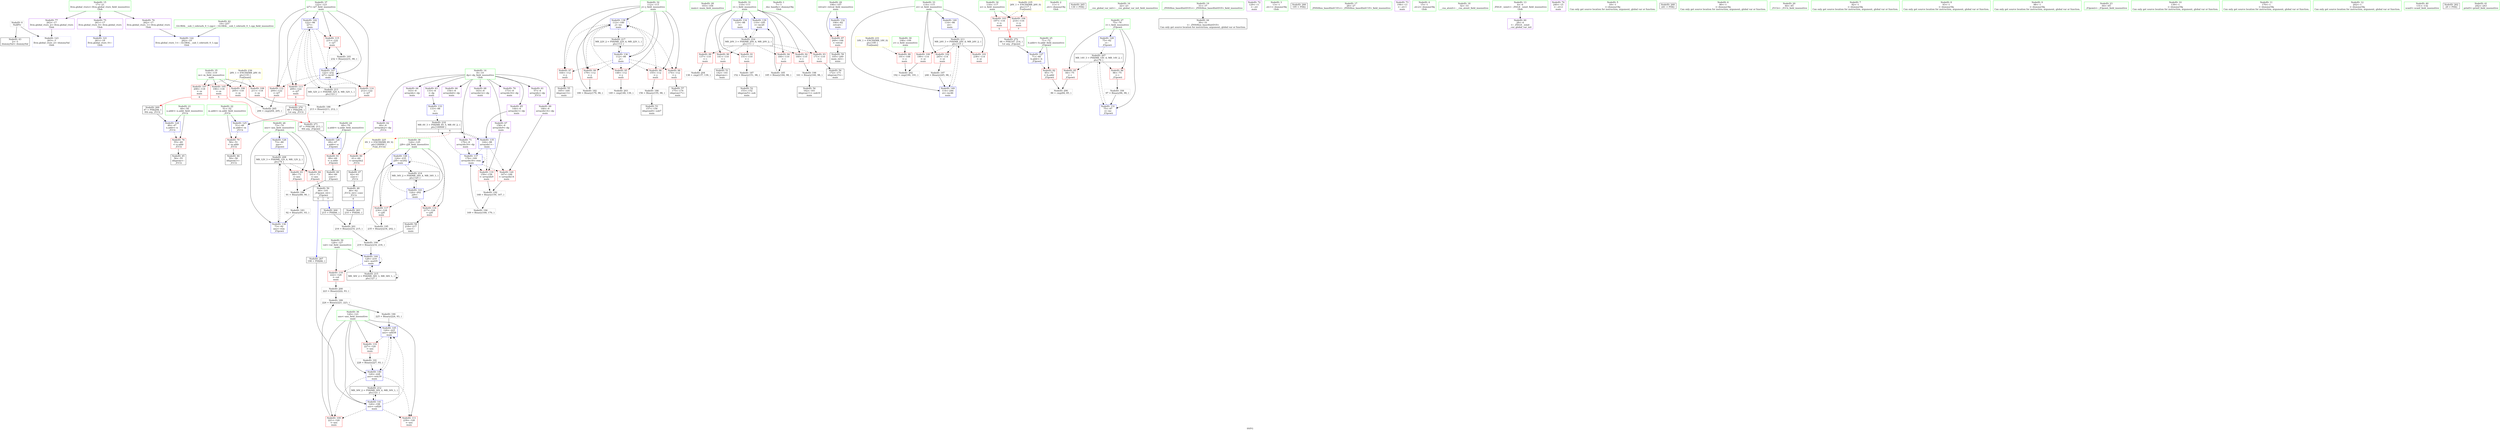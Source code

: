 digraph "SVFG" {
	label="SVFG";

	Node0x561e943f6e40 [shape=record,color=grey,label="{NodeID: 0\nNullPtr}"];
	Node0x561e943f6e40 -> Node0x561e94403200[style=solid];
	Node0x561e943f6e40 -> Node0x561e94409490[style=solid];
	Node0x561e94429570 [shape=record,color=black,label="{NodeID: 263\n210 = PHI(46, )\n}"];
	Node0x561e94429570 -> Node0x561e94407c60[style=solid];
	Node0x561e94403740 [shape=record,color=red,label="{NodeID: 97\n164\<--112\n\<--j\nmain\n}"];
	Node0x561e94403740 -> Node0x561e94404c40[style=solid];
	Node0x561e943fa110 [shape=record,color=green,label="{NodeID: 14\n8\<--10\ndp\<--dp_field_insensitive\nGlob }"];
	Node0x561e943fa110 -> Node0x561e94405120[style=solid];
	Node0x561e943fa110 -> Node0x561e944051f0[style=solid];
	Node0x561e943fa110 -> Node0x561e944052c0[style=solid];
	Node0x561e943fa110 -> Node0x561e94405390[style=solid];
	Node0x561e943fa110 -> Node0x561e94405460[style=solid];
	Node0x561e943fa110 -> Node0x561e94405530[style=solid];
	Node0x561e943fa110 -> Node0x561e94405600[style=solid];
	Node0x561e943fa110 -> Node0x561e944056d0[style=solid];
	Node0x561e943fa110 -> Node0x561e944057a0[style=solid];
	Node0x561e943fa110 -> Node0x561e94405870[style=solid];
	Node0x561e943fa110 -> Node0x561e94405940[style=solid];
	Node0x561e944071e0 [shape=record,color=grey,label="{NodeID: 194\n169 = Binary(168, 170, )\n}"];
	Node0x561e944071e0 -> Node0x561e9440a020[style=solid];
	Node0x561e944042a0 [shape=record,color=red,label="{NodeID: 111\n239\<--120\n\<--ans\nmain\n}"];
	Node0x561e944025d0 [shape=record,color=green,label="{NodeID: 28\n103\<--104\nmain\<--main_field_insensitive\n}"];
	Node0x561e94417190 [shape=record,color=black,label="{NodeID: 208\nMR_12V_3 = PHI(MR_12V_4, MR_12V_2, )\npts\{74 \}\n}"];
	Node0x561e94417190 -> Node0x561e94406390[style=dashed];
	Node0x561e94417190 -> Node0x561e94406460[style=dashed];
	Node0x561e94417190 -> Node0x561e94409a70[style=dashed];
	Node0x561e94409660 [shape=record,color=blue,label="{NodeID: 125\n51\<--48\nm.addr\<--m\n_Z1Cii\n}"];
	Node0x561e94409660 -> Node0x561e94406050[style=dashed];
	Node0x561e94403130 [shape=record,color=green,label="{NodeID: 42\n19\<--257\n_GLOBAL__sub_I_cebrusfs_0_1.cpp\<--_GLOBAL__sub_I_cebrusfs_0_1.cpp_field_insensitive\n}"];
	Node0x561e94403130 -> Node0x561e94409390[style=solid];
	Node0x561e9440a1c0 [shape=record,color=blue,label="{NodeID: 139\n110\<--185\ni\<--inc20\nmain\n}"];
	Node0x561e9440a1c0 -> Node0x561e94419990[style=dashed];
	Node0x561e94404d10 [shape=record,color=black,label="{NodeID: 56\n172\<--171\nidxprom15\<--\nmain\n}"];
	Node0x561e9441daa0 [shape=record,color=yellow,style=double,label="{NodeID: 236\n28V_1 = ENCHI(MR_28V_0)\npts\{119 \}\nFun[main]}"];
	Node0x561e9441daa0 -> Node0x561e94403dc0[style=dashed];
	Node0x561e9441daa0 -> Node0x561e94403e90[style=dashed];
	Node0x561e9441daa0 -> Node0x561e94403f60[style=dashed];
	Node0x561e9441daa0 -> Node0x561e94404030[style=dashed];
	Node0x561e94405870 [shape=record,color=purple,label="{NodeID: 70\n173\<--8\narrayidx16\<--dp\nmain\n}"];
	Node0x561e94406460 [shape=record,color=red,label="{NodeID: 84\n101\<--73\n\<--ans\n_Z3powii\n}"];
	Node0x561e94406460 -> Node0x561e94404830[style=solid];
	Node0x561e943f7c60 [shape=record,color=green,label="{NodeID: 1\n7\<--1\n__dso_handle\<--dummyObj\nGlob }"];
	Node0x561e94429760 [shape=record,color=black,label="{NodeID: 264\n215 = PHI(66, )\n}"];
	Node0x561e94429760 -> Node0x561e94407c60[style=solid];
	Node0x561e94403810 [shape=record,color=red,label="{NodeID: 98\n174\<--112\n\<--j\nmain\n}"];
	Node0x561e94403810 -> Node0x561e94404de0[style=solid];
	Node0x561e94401c40 [shape=record,color=green,label="{NodeID: 15\n17\<--21\nllvm.global_ctors\<--llvm.global_ctors_field_insensitive\nGlob }"];
	Node0x561e94401c40 -> Node0x561e94405c80[style=solid];
	Node0x561e94401c40 -> Node0x561e94405d80[style=solid];
	Node0x561e94401c40 -> Node0x561e94405e80[style=solid];
	Node0x561e94407360 [shape=record,color=grey,label="{NodeID: 195\n235 = Binary(234, 202, )\n}"];
	Node0x561e94407360 -> Node0x561e9440a910[style=solid];
	Node0x561e94404370 [shape=record,color=red,label="{NodeID: 112\n204\<--122\n\<--i27\nmain\n}"];
	Node0x561e94404370 -> Node0x561e9440fb30[style=solid];
	Node0x561e944026a0 [shape=record,color=green,label="{NodeID: 29\n106\<--107\nretval\<--retval_field_insensitive\nmain\n}"];
	Node0x561e944026a0 -> Node0x561e944066d0[style=solid];
	Node0x561e944026a0 -> Node0x561e94409c10[style=solid];
	Node0x561e94409730 [shape=record,color=blue,label="{NodeID: 126\n69\<--67\na.addr\<--a\n_Z3powii\n}"];
	Node0x561e94409730 -> Node0x561e944061f0[style=dashed];
	Node0x561e94403200 [shape=record,color=black,label="{NodeID: 43\n2\<--3\ndummyVal\<--dummyVal\n}"];
	Node0x561e9440a290 [shape=record,color=blue,label="{NodeID: 140\n114\<--98\nzi\<--\nmain\n}"];
	Node0x561e9440a290 -> Node0x561e94418090[style=dashed];
	Node0x561e94404de0 [shape=record,color=black,label="{NodeID: 57\n175\<--174\nidxprom17\<--\nmain\n}"];
	Node0x561e94405940 [shape=record,color=purple,label="{NodeID: 71\n176\<--8\narrayidx18\<--dp\nmain\n}"];
	Node0x561e94405940 -> Node0x561e9440a020[style=solid];
	Node0x561e94406530 [shape=record,color=red,label="{NodeID: 85\n84\<--75\n\<--i\n_Z3powii\n}"];
	Node0x561e94406530 -> Node0x561e9440fcb0[style=solid];
	Node0x561e943f7f90 [shape=record,color=green,label="{NodeID: 2\n11\<--1\n.str\<--dummyObj\nGlob }"];
	Node0x561e94429860 [shape=record,color=black,label="{NodeID: 265\n130 = PHI()\n}"];
	Node0x561e9440c8a0 [shape=record,color=grey,label="{NodeID: 182\n180 = Binary(179, 98, )\n}"];
	Node0x561e9440c8a0 -> Node0x561e9440a0f0[style=solid];
	Node0x561e944038e0 [shape=record,color=red,label="{NodeID: 99\n179\<--112\n\<--j\nmain\n}"];
	Node0x561e944038e0 -> Node0x561e9440c8a0[style=solid];
	Node0x561e94401cd0 [shape=record,color=green,label="{NodeID: 16\n22\<--23\n__cxx_global_var_init\<--__cxx_global_var_init_field_insensitive\n}"];
	Node0x561e944074e0 [shape=record,color=grey,label="{NodeID: 196\n91 = Binary(88, 90, )\n}"];
	Node0x561e944074e0 -> Node0x561e9440ca20[style=solid];
	Node0x561e94404440 [shape=record,color=red,label="{NodeID: 113\n209\<--122\n\<--i27\nmain\n|{<s0>6}}"];
	Node0x561e94404440:s0 -> Node0x561e94429de0[style=solid,color=red];
	Node0x561e94402770 [shape=record,color=green,label="{NodeID: 30\n108\<--109\nz\<--z_field_insensitive\nmain\n}"];
	Node0x561e94402770 -> Node0x561e944067a0[style=solid];
	Node0x561e94409800 [shape=record,color=blue,label="{NodeID: 127\n71\<--68\nb.addr\<--b\n_Z3powii\n}"];
	Node0x561e94409800 -> Node0x561e944062c0[style=dashed];
	Node0x561e94403300 [shape=record,color=black,label="{NodeID: 44\n30\<--31\n\<--_ZNSt8ios_base4InitD1Ev\nCan only get source location for instruction, argument, global var or function.}"];
	Node0x561e9440a360 [shape=record,color=blue,label="{NodeID: 141\n120\<--198\nans\<--call26\nmain\n}"];
	Node0x561e9440a360 -> Node0x561e94404100[style=dashed];
	Node0x561e9440a360 -> Node0x561e944042a0[style=dashed];
	Node0x561e9440a360 -> Node0x561e9440a6a0[style=dashed];
	Node0x561e9440a360 -> Node0x561e94418590[style=dashed];
	Node0x561e94404eb0 [shape=record,color=black,label="{NodeID: 58\n218\<--217\nconv\<--\nmain\n}"];
	Node0x561e94404eb0 -> Node0x561e94407960[style=solid];
	Node0x561e94405a10 [shape=record,color=purple,label="{NodeID: 72\n129\<--11\n\<--.str\nmain\n}"];
	Node0x561e94406600 [shape=record,color=red,label="{NodeID: 86\n96\<--75\n\<--i\n_Z3powii\n}"];
	Node0x561e94406600 -> Node0x561e9440cba0[style=solid];
	Node0x561e943f8a50 [shape=record,color=green,label="{NodeID: 3\n13\<--1\n.str.1\<--dummyObj\nGlob }"];
	Node0x561e94429930 [shape=record,color=black,label="{NodeID: 266\n195 = PHI()\n}"];
	Node0x561e9440ca20 [shape=record,color=grey,label="{NodeID: 183\n92 = Binary(91, 93, )\n}"];
	Node0x561e9440ca20 -> Node0x561e94409a70[style=solid];
	Node0x561e944039b0 [shape=record,color=red,label="{NodeID: 100\n190\<--114\n\<--zi\nmain\n}"];
	Node0x561e944039b0 -> Node0x561e9440f6f0[style=solid];
	Node0x561e94401d60 [shape=record,color=green,label="{NodeID: 17\n26\<--27\n_ZNSt8ios_base4InitC1Ev\<--_ZNSt8ios_base4InitC1Ev_field_insensitive\n}"];
	Node0x561e94407660 [shape=record,color=grey,label="{NodeID: 197\n246 = Binary(245, 98, )\n}"];
	Node0x561e94407660 -> Node0x561e9440a9e0[style=solid];
	Node0x561e94404510 [shape=record,color=red,label="{NodeID: 114\n212\<--122\n\<--i27\nmain\n}"];
	Node0x561e94404510 -> Node0x561e9440d1a0[style=solid];
	Node0x561e94402840 [shape=record,color=green,label="{NodeID: 31\n110\<--111\ni\<--i_field_insensitive\nmain\n}"];
	Node0x561e94402840 -> Node0x561e94406870[style=solid];
	Node0x561e94402840 -> Node0x561e94406940[style=solid];
	Node0x561e94402840 -> Node0x561e94406a10[style=solid];
	Node0x561e94402840 -> Node0x561e94406ae0[style=solid];
	Node0x561e94402840 -> Node0x561e94406bb0[style=solid];
	Node0x561e94402840 -> Node0x561e94406c80[style=solid];
	Node0x561e94402840 -> Node0x561e94409db0[style=solid];
	Node0x561e94402840 -> Node0x561e9440a1c0[style=solid];
	Node0x561e94418090 [shape=record,color=black,label="{NodeID: 211\nMR_24V_3 = PHI(MR_24V_4, MR_24V_2, )\npts\{115 \}\n}"];
	Node0x561e94418090 -> Node0x561e944039b0[style=dashed];
	Node0x561e94418090 -> Node0x561e94403a80[style=dashed];
	Node0x561e94418090 -> Node0x561e94403b50[style=dashed];
	Node0x561e94418090 -> Node0x561e9440a9e0[style=dashed];
	Node0x561e944098d0 [shape=record,color=blue,label="{NodeID: 128\n73\<--80\nans\<--\n_Z3powii\n}"];
	Node0x561e944098d0 -> Node0x561e94417190[style=dashed];
	Node0x561e94403400 [shape=record,color=black,label="{NodeID: 45\n56\<--55\nidxprom\<--\n_Z1Cii\n}"];
	Node0x561e9441c890 [shape=record,color=yellow,style=double,label="{NodeID: 225\n6V_1 = ENCHI(MR_6V_0)\npts\{100000 \}\nFun[_Z1Cii]}"];
	Node0x561e9441c890 -> Node0x561e94406120[style=dashed];
	Node0x561e9440a430 [shape=record,color=blue,label="{NodeID: 142\n122\<--98\ni27\<--\nmain\n}"];
	Node0x561e9440a430 -> Node0x561e94404370[style=dashed];
	Node0x561e9440a430 -> Node0x561e94404440[style=dashed];
	Node0x561e9440a430 -> Node0x561e94404510[style=dashed];
	Node0x561e9440a430 -> Node0x561e944045e0[style=dashed];
	Node0x561e9440a430 -> Node0x561e9440a840[style=dashed];
	Node0x561e9440a430 -> Node0x561e94418a90[style=dashed];
	Node0x561e94404f80 [shape=record,color=black,label="{NodeID: 59\n105\<--249\nmain_ret\<--\nmain\n}"];
	Node0x561e94405ae0 [shape=record,color=purple,label="{NodeID: 73\n194\<--13\n\<--.str.1\nmain\n}"];
	Node0x561e944066d0 [shape=record,color=red,label="{NodeID: 87\n249\<--106\n\<--retval\nmain\n}"];
	Node0x561e944066d0 -> Node0x561e94404f80[style=solid];
	Node0x561e943f6f30 [shape=record,color=green,label="{NodeID: 4\n15\<--1\n.str.2\<--dummyObj\nGlob }"];
	Node0x561e94429a00 [shape=record,color=black,label="{NodeID: 267\n198 = PHI(66, )\n}"];
	Node0x561e94429a00 -> Node0x561e9440a360[style=solid];
	Node0x561e9440cba0 [shape=record,color=grey,label="{NodeID: 184\n97 = Binary(96, 98, )\n}"];
	Node0x561e9440cba0 -> Node0x561e94409b40[style=solid];
	Node0x561e94403a80 [shape=record,color=red,label="{NodeID: 101\n238\<--114\n\<--zi\nmain\n}"];
	Node0x561e94401df0 [shape=record,color=green,label="{NodeID: 18\n32\<--33\n__cxa_atexit\<--__cxa_atexit_field_insensitive\n}"];
	Node0x561e944077e0 [shape=record,color=grey,label="{NodeID: 198\n161 = Binary(160, 98, )\n}"];
	Node0x561e944077e0 -> Node0x561e94404b70[style=solid];
	Node0x561e944045e0 [shape=record,color=red,label="{NodeID: 115\n231\<--122\n\<--i27\nmain\n}"];
	Node0x561e944045e0 -> Node0x561e94407060[style=solid];
	Node0x561e94402910 [shape=record,color=green,label="{NodeID: 32\n112\<--113\nj\<--j_field_insensitive\nmain\n}"];
	Node0x561e94402910 -> Node0x561e94406d50[style=solid];
	Node0x561e94402910 -> Node0x561e94403670[style=solid];
	Node0x561e94402910 -> Node0x561e94403740[style=solid];
	Node0x561e94402910 -> Node0x561e94403810[style=solid];
	Node0x561e94402910 -> Node0x561e944038e0[style=solid];
	Node0x561e94402910 -> Node0x561e94409f50[style=solid];
	Node0x561e94402910 -> Node0x561e9440a0f0[style=solid];
	Node0x561e94418590 [shape=record,color=black,label="{NodeID: 212\nMR_30V_2 = PHI(MR_30V_4, MR_30V_1, )\npts\{121 \}\n}"];
	Node0x561e94418590 -> Node0x561e9440a360[style=dashed];
	Node0x561e944099a0 [shape=record,color=blue,label="{NodeID: 129\n75\<--82\ni\<--\n_Z3powii\n}"];
	Node0x561e944099a0 -> Node0x561e94416c90[style=dashed];
	Node0x561e944034d0 [shape=record,color=black,label="{NodeID: 46\n59\<--58\nidxprom1\<--\n_Z1Cii\n}"];
	Node0x561e9440a500 [shape=record,color=blue,label="{NodeID: 143\n124\<--202\nj28\<--\nmain\n}"];
	Node0x561e9440a500 -> Node0x561e94408e80[style=dashed];
	Node0x561e9440a500 -> Node0x561e94408f50[style=dashed];
	Node0x561e9440a500 -> Node0x561e9440a910[style=dashed];
	Node0x561e9440a500 -> Node0x561e94418f90[style=dashed];
	Node0x561e94405050 [shape=record,color=purple,label="{NodeID: 60\n28\<--4\n\<--_ZStL8__ioinit\n__cxx_global_var_init\n}"];
	Node0x561e94405bb0 [shape=record,color=purple,label="{NodeID: 74\n240\<--15\n\<--.str.2\nmain\n}"];
	Node0x561e944067a0 [shape=record,color=red,label="{NodeID: 88\n191\<--108\n\<--z\nmain\n}"];
	Node0x561e944067a0 -> Node0x561e9440f6f0[style=solid];
	Node0x561e943f6fc0 [shape=record,color=green,label="{NodeID: 5\n18\<--1\n\<--dummyObj\nCan only get source location for instruction, argument, global var or function.}"];
	Node0x561e94429ba0 [shape=record,color=black,label="{NodeID: 268\n241 = PHI()\n}"];
	Node0x561e9440cd20 [shape=record,color=grey,label="{NodeID: 185\n185 = Binary(184, 98, )\n}"];
	Node0x561e9440cd20 -> Node0x561e9440a1c0[style=solid];
	Node0x561e94403b50 [shape=record,color=red,label="{NodeID: 102\n245\<--114\n\<--zi\nmain\n}"];
	Node0x561e94403b50 -> Node0x561e94407660[style=solid];
	Node0x561e94401e80 [shape=record,color=green,label="{NodeID: 19\n31\<--37\n_ZNSt8ios_base4InitD1Ev\<--_ZNSt8ios_base4InitD1Ev_field_insensitive\n}"];
	Node0x561e94401e80 -> Node0x561e94403300[style=solid];
	Node0x561e94407960 [shape=record,color=grey,label="{NodeID: 199\n219 = Binary(216, 218, )\n}"];
	Node0x561e94407960 -> Node0x561e9440a5d0[style=solid];
	Node0x561e94408e80 [shape=record,color=red,label="{NodeID: 116\n217\<--124\n\<--j28\nmain\n}"];
	Node0x561e94408e80 -> Node0x561e94404eb0[style=solid];
	Node0x561e944029e0 [shape=record,color=green,label="{NodeID: 33\n114\<--115\nzi\<--zi_field_insensitive\nmain\n}"];
	Node0x561e944029e0 -> Node0x561e944039b0[style=solid];
	Node0x561e944029e0 -> Node0x561e94403a80[style=solid];
	Node0x561e944029e0 -> Node0x561e94403b50[style=solid];
	Node0x561e944029e0 -> Node0x561e9440a290[style=solid];
	Node0x561e944029e0 -> Node0x561e9440a9e0[style=solid];
	Node0x561e94418a90 [shape=record,color=black,label="{NodeID: 213\nMR_32V_2 = PHI(MR_32V_4, MR_32V_1, )\npts\{123 \}\n}"];
	Node0x561e94418a90 -> Node0x561e9440a430[style=dashed];
	Node0x561e94409a70 [shape=record,color=blue,label="{NodeID: 130\n73\<--92\nans\<--rem\n_Z3powii\n}"];
	Node0x561e94409a70 -> Node0x561e94417190[style=dashed];
	Node0x561e944035a0 [shape=record,color=black,label="{NodeID: 47\n62\<--61\nconv\<--\n_Z1Cii\n}"];
	Node0x561e944035a0 -> Node0x561e94404690[style=solid];
	Node0x561e9440a5d0 [shape=record,color=blue,label="{NodeID: 144\n126\<--219\nval\<--mul35\nmain\n}"];
	Node0x561e9440a5d0 -> Node0x561e94409020[style=dashed];
	Node0x561e9440a5d0 -> Node0x561e9440a5d0[style=dashed];
	Node0x561e9440a5d0 -> Node0x561e94419490[style=dashed];
	Node0x561e94405120 [shape=record,color=purple,label="{NodeID: 61\n57\<--8\narrayidx\<--dp\n_Z1Cii\n}"];
	Node0x561e94405c80 [shape=record,color=purple,label="{NodeID: 75\n261\<--17\nllvm.global_ctors_0\<--llvm.global_ctors\nGlob }"];
	Node0x561e94405c80 -> Node0x561e94409290[style=solid];
	Node0x561e94406870 [shape=record,color=red,label="{NodeID: 89\n137\<--110\n\<--i\nmain\n}"];
	Node0x561e94406870 -> Node0x561e9440f9b0[style=solid];
	Node0x561e943f8bf0 [shape=record,color=green,label="{NodeID: 6\n80\<--1\n\<--dummyObj\nCan only get source location for instruction, argument, global var or function.}"];
	Node0x561e94429c70 [shape=record,color=black,label="{NodeID: 269\n47 = PHI(208, )\n0th arg _Z1Cii }"];
	Node0x561e94429c70 -> Node0x561e94409590[style=solid];
	Node0x561e9440cea0 [shape=record,color=grey,label="{NodeID: 186\n156 = Binary(155, 98, )\n}"];
	Node0x561e9440cea0 -> Node0x561e94404aa0[style=solid];
	Node0x561e94403c20 [shape=record,color=red,label="{NodeID: 103\n197\<--116\n\<--n\nmain\n|{<s0>5}}"];
	Node0x561e94403c20:s0 -> Node0x561e9442a130[style=solid,color=red];
	Node0x561e94401f50 [shape=record,color=green,label="{NodeID: 20\n44\<--45\n_Z1Cii\<--_Z1Cii_field_insensitive\n}"];
	Node0x561e94407ae0 [shape=record,color=grey,label="{NodeID: 200\n223 = Binary(222, 93, )\n}"];
	Node0x561e94407ae0 -> Node0x561e9440d320[style=solid];
	Node0x561e94408f50 [shape=record,color=red,label="{NodeID: 117\n234\<--124\n\<--j28\nmain\n}"];
	Node0x561e94408f50 -> Node0x561e94407360[style=solid];
	Node0x561e94402ab0 [shape=record,color=green,label="{NodeID: 34\n116\<--117\nn\<--n_field_insensitive\nmain\n}"];
	Node0x561e94402ab0 -> Node0x561e94403c20[style=solid];
	Node0x561e94402ab0 -> Node0x561e94403cf0[style=solid];
	Node0x561e94418f90 [shape=record,color=black,label="{NodeID: 214\nMR_34V_2 = PHI(MR_34V_4, MR_34V_1, )\npts\{125 \}\n}"];
	Node0x561e94418f90 -> Node0x561e9440a500[style=dashed];
	Node0x561e94409b40 [shape=record,color=blue,label="{NodeID: 131\n75\<--97\ni\<--inc\n_Z3powii\n}"];
	Node0x561e94409b40 -> Node0x561e94416c90[style=dashed];
	Node0x561e94404690 [shape=record,color=black,label="{NodeID: 48\n46\<--62\n_Z1Cii_ret\<--conv\n_Z1Cii\n|{<s0>6}}"];
	Node0x561e94404690:s0 -> Node0x561e94429570[style=solid,color=blue];
	Node0x561e9440a6a0 [shape=record,color=blue,label="{NodeID: 145\n120\<--225\nans\<--add38\nmain\n}"];
	Node0x561e9440a6a0 -> Node0x561e944041d0[style=dashed];
	Node0x561e9440a6a0 -> Node0x561e9440a770[style=dashed];
	Node0x561e944051f0 [shape=record,color=purple,label="{NodeID: 62\n60\<--8\narrayidx2\<--dp\n_Z1Cii\n}"];
	Node0x561e944051f0 -> Node0x561e94406120[style=solid];
	Node0x561e94405d80 [shape=record,color=purple,label="{NodeID: 76\n262\<--17\nllvm.global_ctors_1\<--llvm.global_ctors\nGlob }"];
	Node0x561e94405d80 -> Node0x561e94409390[style=solid];
	Node0x561e94406940 [shape=record,color=red,label="{NodeID: 90\n141\<--110\n\<--i\nmain\n}"];
	Node0x561e94406940 -> Node0x561e94404900[style=solid];
	Node0x561e943f8c80 [shape=record,color=green,label="{NodeID: 7\n82\<--1\n\<--dummyObj\nCan only get source location for instruction, argument, global var or function.}"];
	Node0x561e94429de0 [shape=record,color=black,label="{NodeID: 270\n48 = PHI(209, )\n1st arg _Z1Cii }"];
	Node0x561e94429de0 -> Node0x561e94409660[style=solid];
	Node0x561e9440d020 [shape=record,color=grey,label="{NodeID: 187\n152 = Binary(151, 98, )\n}"];
	Node0x561e9440d020 -> Node0x561e944049d0[style=solid];
	Node0x561e94403cf0 [shape=record,color=red,label="{NodeID: 104\n214\<--116\n\<--n\nmain\n|{<s0>7}}"];
	Node0x561e94403cf0:s0 -> Node0x561e9442a130[style=solid,color=red];
	Node0x561e94402020 [shape=record,color=green,label="{NodeID: 21\n49\<--50\nn.addr\<--n.addr_field_insensitive\n_Z1Cii\n}"];
	Node0x561e94402020 -> Node0x561e94405f80[style=solid];
	Node0x561e94402020 -> Node0x561e94409590[style=solid];
	Node0x561e94407c60 [shape=record,color=grey,label="{NodeID: 201\n216 = Binary(210, 215, )\n}"];
	Node0x561e94407c60 -> Node0x561e94407960[style=solid];
	Node0x561e94409020 [shape=record,color=red,label="{NodeID: 118\n222\<--126\n\<--val\nmain\n}"];
	Node0x561e94409020 -> Node0x561e94407ae0[style=solid];
	Node0x561e94402b80 [shape=record,color=green,label="{NodeID: 35\n118\<--119\nm\<--m_field_insensitive\nmain\n}"];
	Node0x561e94402b80 -> Node0x561e94403dc0[style=solid];
	Node0x561e94402b80 -> Node0x561e94403e90[style=solid];
	Node0x561e94402b80 -> Node0x561e94403f60[style=solid];
	Node0x561e94402b80 -> Node0x561e94404030[style=solid];
	Node0x561e94419490 [shape=record,color=black,label="{NodeID: 215\nMR_36V_2 = PHI(MR_36V_3, MR_36V_1, )\npts\{127 \}\n}"];
	Node0x561e94419490 -> Node0x561e9440a5d0[style=dashed];
	Node0x561e94419490 -> Node0x561e94419490[style=dashed];
	Node0x561e94409c10 [shape=record,color=blue,label="{NodeID: 132\n106\<--82\nretval\<--\nmain\n}"];
	Node0x561e94409c10 -> Node0x561e944066d0[style=dashed];
	Node0x561e94404760 [shape=record,color=black,label="{NodeID: 49\n90\<--89\nconv\<--\n_Z3powii\n}"];
	Node0x561e94404760 -> Node0x561e944074e0[style=solid];
	Node0x561e9440a770 [shape=record,color=blue,label="{NodeID: 146\n120\<--228\nans\<--rem39\nmain\n}"];
	Node0x561e9440a770 -> Node0x561e94404100[style=dashed];
	Node0x561e9440a770 -> Node0x561e944042a0[style=dashed];
	Node0x561e9440a770 -> Node0x561e9440a6a0[style=dashed];
	Node0x561e9440a770 -> Node0x561e94418590[style=dashed];
	Node0x561e944052c0 [shape=record,color=purple,label="{NodeID: 63\n133\<--8\n\<--dp\nmain\n}"];
	Node0x561e944052c0 -> Node0x561e94409ce0[style=solid];
	Node0x561e94405e80 [shape=record,color=purple,label="{NodeID: 77\n263\<--17\nllvm.global_ctors_2\<--llvm.global_ctors\nGlob }"];
	Node0x561e94405e80 -> Node0x561e94409490[style=solid];
	Node0x561e94406a10 [shape=record,color=red,label="{NodeID: 91\n151\<--110\n\<--i\nmain\n}"];
	Node0x561e94406a10 -> Node0x561e9440d020[style=solid];
	Node0x561e94401310 [shape=record,color=green,label="{NodeID: 8\n93\<--1\n\<--dummyObj\nCan only get source location for instruction, argument, global var or function.}"];
	Node0x561e94429f20 [shape=record,color=black,label="{NodeID: 271\n67 = PHI(196, 213, )\n0th arg _Z3powii }"];
	Node0x561e94429f20 -> Node0x561e94409730[style=solid];
	Node0x561e9440d1a0 [shape=record,color=grey,label="{NodeID: 188\n213 = Binary(211, 212, )\n|{<s0>7}}"];
	Node0x561e9440d1a0:s0 -> Node0x561e94429f20[style=solid,color=red];
	Node0x561e94403dc0 [shape=record,color=red,label="{NodeID: 105\n196\<--118\n\<--m\nmain\n|{<s0>5}}"];
	Node0x561e94403dc0:s0 -> Node0x561e94429f20[style=solid,color=red];
	Node0x561e944020f0 [shape=record,color=green,label="{NodeID: 22\n51\<--52\nm.addr\<--m.addr_field_insensitive\n_Z1Cii\n}"];
	Node0x561e944020f0 -> Node0x561e94406050[style=solid];
	Node0x561e944020f0 -> Node0x561e94409660[style=solid];
	Node0x561e9440f6f0 [shape=record,color=grey,label="{NodeID: 202\n192 = cmp(190, 191, )\n}"];
	Node0x561e944090f0 [shape=record,color=red,label="{NodeID: 119\n159\<--158\n\<--arrayidx9\nmain\n}"];
	Node0x561e944090f0 -> Node0x561e94406ee0[style=solid];
	Node0x561e94402c50 [shape=record,color=green,label="{NodeID: 36\n120\<--121\nans\<--ans_field_insensitive\nmain\n}"];
	Node0x561e94402c50 -> Node0x561e94404100[style=solid];
	Node0x561e94402c50 -> Node0x561e944041d0[style=solid];
	Node0x561e94402c50 -> Node0x561e944042a0[style=solid];
	Node0x561e94402c50 -> Node0x561e9440a360[style=solid];
	Node0x561e94402c50 -> Node0x561e9440a6a0[style=solid];
	Node0x561e94402c50 -> Node0x561e9440a770[style=solid];
	Node0x561e94419990 [shape=record,color=black,label="{NodeID: 216\nMR_20V_3 = PHI(MR_20V_4, MR_20V_2, )\npts\{111 \}\n}"];
	Node0x561e94419990 -> Node0x561e94406870[style=dashed];
	Node0x561e94419990 -> Node0x561e94406940[style=dashed];
	Node0x561e94419990 -> Node0x561e94406a10[style=dashed];
	Node0x561e94419990 -> Node0x561e94406ae0[style=dashed];
	Node0x561e94419990 -> Node0x561e94406bb0[style=dashed];
	Node0x561e94419990 -> Node0x561e94406c80[style=dashed];
	Node0x561e94419990 -> Node0x561e9440a1c0[style=dashed];
	Node0x561e94409ce0 [shape=record,color=blue,label="{NodeID: 133\n133\<--98\n\<--\nmain\n}"];
	Node0x561e94409ce0 -> Node0x561e9441a390[style=dashed];
	Node0x561e94404830 [shape=record,color=black,label="{NodeID: 50\n66\<--101\n_Z3powii_ret\<--\n_Z3powii\n|{<s0>5|<s1>7}}"];
	Node0x561e94404830:s0 -> Node0x561e94429a00[style=solid,color=blue];
	Node0x561e94404830:s1 -> Node0x561e94429760[style=solid,color=blue];
	Node0x561e9440a840 [shape=record,color=blue,label="{NodeID: 147\n122\<--232\ni27\<--inc41\nmain\n}"];
	Node0x561e9440a840 -> Node0x561e94404370[style=dashed];
	Node0x561e9440a840 -> Node0x561e94404440[style=dashed];
	Node0x561e9440a840 -> Node0x561e94404510[style=dashed];
	Node0x561e9440a840 -> Node0x561e944045e0[style=dashed];
	Node0x561e9440a840 -> Node0x561e9440a840[style=dashed];
	Node0x561e9440a840 -> Node0x561e94418a90[style=dashed];
	Node0x561e94405390 [shape=record,color=purple,label="{NodeID: 64\n143\<--8\narrayidx\<--dp\nmain\n}"];
	Node0x561e94405f80 [shape=record,color=red,label="{NodeID: 78\n55\<--49\n\<--n.addr\n_Z1Cii\n}"];
	Node0x561e94405f80 -> Node0x561e94403400[style=solid];
	Node0x561e94406ae0 [shape=record,color=red,label="{NodeID: 92\n160\<--110\n\<--i\nmain\n}"];
	Node0x561e94406ae0 -> Node0x561e944077e0[style=solid];
	Node0x561e944013a0 [shape=record,color=green,label="{NodeID: 9\n98\<--1\n\<--dummyObj\nCan only get source location for instruction, argument, global var or function.}"];
	Node0x561e9442a130 [shape=record,color=black,label="{NodeID: 272\n68 = PHI(197, 214, )\n1st arg _Z3powii }"];
	Node0x561e9442a130 -> Node0x561e94409800[style=solid];
	Node0x561e9440d320 [shape=record,color=grey,label="{NodeID: 189\n224 = Binary(221, 223, )\n}"];
	Node0x561e9440d320 -> Node0x561e9440d4a0[style=solid];
	Node0x561e94403e90 [shape=record,color=red,label="{NodeID: 106\n205\<--118\n\<--m\nmain\n}"];
	Node0x561e94403e90 -> Node0x561e9440fb30[style=solid];
	Node0x561e944021c0 [shape=record,color=green,label="{NodeID: 23\n64\<--65\n_Z3powii\<--_Z3powii_field_insensitive\n}"];
	Node0x561e9440f830 [shape=record,color=grey,label="{NodeID: 203\n149 = cmp(148, 139, )\n}"];
	Node0x561e944091c0 [shape=record,color=red,label="{NodeID: 120\n167\<--166\n\<--arrayidx14\nmain\n}"];
	Node0x561e944091c0 -> Node0x561e94406ee0[style=solid];
	Node0x561e94402d20 [shape=record,color=green,label="{NodeID: 37\n122\<--123\ni27\<--i27_field_insensitive\nmain\n}"];
	Node0x561e94402d20 -> Node0x561e94404370[style=solid];
	Node0x561e94402d20 -> Node0x561e94404440[style=solid];
	Node0x561e94402d20 -> Node0x561e94404510[style=solid];
	Node0x561e94402d20 -> Node0x561e944045e0[style=solid];
	Node0x561e94402d20 -> Node0x561e9440a430[style=solid];
	Node0x561e94402d20 -> Node0x561e9440a840[style=solid];
	Node0x561e94419e90 [shape=record,color=black,label="{NodeID: 217\nMR_22V_2 = PHI(MR_22V_4, MR_22V_1, )\npts\{113 \}\n}"];
	Node0x561e94419e90 -> Node0x561e94409f50[style=dashed];
	Node0x561e94409db0 [shape=record,color=blue,label="{NodeID: 134\n110\<--98\ni\<--\nmain\n}"];
	Node0x561e94409db0 -> Node0x561e94419990[style=dashed];
	Node0x561e94404900 [shape=record,color=black,label="{NodeID: 51\n142\<--141\nidxprom\<--\nmain\n}"];
	Node0x561e9441d640 [shape=record,color=yellow,style=double,label="{NodeID: 231\n18V_1 = ENCHI(MR_18V_0)\npts\{109 \}\nFun[main]}"];
	Node0x561e9441d640 -> Node0x561e944067a0[style=dashed];
	Node0x561e9440a910 [shape=record,color=blue,label="{NodeID: 148\n124\<--235\nj28\<--mul42\nmain\n}"];
	Node0x561e9440a910 -> Node0x561e94408e80[style=dashed];
	Node0x561e9440a910 -> Node0x561e94408f50[style=dashed];
	Node0x561e9440a910 -> Node0x561e9440a910[style=dashed];
	Node0x561e9440a910 -> Node0x561e94418f90[style=dashed];
	Node0x561e94405460 [shape=record,color=purple,label="{NodeID: 65\n144\<--8\narrayidx1\<--dp\nmain\n}"];
	Node0x561e94405460 -> Node0x561e94409e80[style=solid];
	Node0x561e94406050 [shape=record,color=red,label="{NodeID: 79\n58\<--51\n\<--m.addr\n_Z1Cii\n}"];
	Node0x561e94406050 -> Node0x561e944034d0[style=solid];
	Node0x561e94406bb0 [shape=record,color=red,label="{NodeID: 93\n171\<--110\n\<--i\nmain\n}"];
	Node0x561e94406bb0 -> Node0x561e94404d10[style=solid];
	Node0x561e943f9dd0 [shape=record,color=green,label="{NodeID: 10\n139\<--1\n\<--dummyObj\nCan only get source location for instruction, argument, global var or function.}"];
	Node0x561e9440d4a0 [shape=record,color=grey,label="{NodeID: 190\n225 = Binary(224, 93, )\n}"];
	Node0x561e9440d4a0 -> Node0x561e9440a6a0[style=solid];
	Node0x561e94403f60 [shape=record,color=red,label="{NodeID: 107\n208\<--118\n\<--m\nmain\n|{<s0>6}}"];
	Node0x561e94403f60:s0 -> Node0x561e94429c70[style=solid,color=red];
	Node0x561e94402290 [shape=record,color=green,label="{NodeID: 24\n69\<--70\na.addr\<--a.addr_field_insensitive\n_Z3powii\n}"];
	Node0x561e94402290 -> Node0x561e944061f0[style=solid];
	Node0x561e94402290 -> Node0x561e94409730[style=solid];
	Node0x561e9440f9b0 [shape=record,color=grey,label="{NodeID: 204\n138 = cmp(137, 139, )\n}"];
	Node0x561e94409290 [shape=record,color=blue,label="{NodeID: 121\n261\<--18\nllvm.global_ctors_0\<--\nGlob }"];
	Node0x561e94402df0 [shape=record,color=green,label="{NodeID: 38\n124\<--125\nj28\<--j28_field_insensitive\nmain\n}"];
	Node0x561e94402df0 -> Node0x561e94408e80[style=solid];
	Node0x561e94402df0 -> Node0x561e94408f50[style=solid];
	Node0x561e94402df0 -> Node0x561e9440a500[style=solid];
	Node0x561e94402df0 -> Node0x561e9440a910[style=solid];
	Node0x561e9441a390 [shape=record,color=black,label="{NodeID: 218\nMR_6V_3 = PHI(MR_6V_5, MR_6V_2, )\npts\{100000 \}\n|{|<s1>6}}"];
	Node0x561e9441a390 -> Node0x561e94409e80[style=dashed];
	Node0x561e9441a390:s1 -> Node0x561e9441c890[style=dashed,color=red];
	Node0x561e94409e80 [shape=record,color=blue,label="{NodeID: 135\n144\<--98\narrayidx1\<--\nmain\n}"];
	Node0x561e94409e80 -> Node0x561e944090f0[style=dashed];
	Node0x561e94409e80 -> Node0x561e944091c0[style=dashed];
	Node0x561e94409e80 -> Node0x561e9440a020[style=dashed];
	Node0x561e94409e80 -> Node0x561e9441a390[style=dashed];
	Node0x561e944049d0 [shape=record,color=black,label="{NodeID: 52\n153\<--152\nidxprom5\<--sub\nmain\n}"];
	Node0x561e9440a9e0 [shape=record,color=blue,label="{NodeID: 149\n114\<--246\nzi\<--inc46\nmain\n}"];
	Node0x561e9440a9e0 -> Node0x561e94418090[style=dashed];
	Node0x561e94405530 [shape=record,color=purple,label="{NodeID: 66\n154\<--8\narrayidx6\<--dp\nmain\n}"];
	Node0x561e94406120 [shape=record,color=red,label="{NodeID: 80\n61\<--60\n\<--arrayidx2\n_Z1Cii\n}"];
	Node0x561e94406120 -> Node0x561e944035a0[style=solid];
	Node0x561e94406c80 [shape=record,color=red,label="{NodeID: 94\n184\<--110\n\<--i\nmain\n}"];
	Node0x561e94406c80 -> Node0x561e9440cd20[style=solid];
	Node0x561e943f9ea0 [shape=record,color=green,label="{NodeID: 11\n170\<--1\n\<--dummyObj\nCan only get source location for instruction, argument, global var or function.}"];
	Node0x561e9440d620 [shape=record,color=grey,label="{NodeID: 191\n228 = Binary(227, 93, )\n}"];
	Node0x561e9440d620 -> Node0x561e9440a770[style=solid];
	Node0x561e94404030 [shape=record,color=red,label="{NodeID: 108\n211\<--118\n\<--m\nmain\n}"];
	Node0x561e94404030 -> Node0x561e9440d1a0[style=solid];
	Node0x561e94402360 [shape=record,color=green,label="{NodeID: 25\n71\<--72\nb.addr\<--b.addr_field_insensitive\n_Z3powii\n}"];
	Node0x561e94402360 -> Node0x561e944062c0[style=solid];
	Node0x561e94402360 -> Node0x561e94409800[style=solid];
	Node0x561e9440fb30 [shape=record,color=grey,label="{NodeID: 205\n206 = cmp(204, 205, )\n}"];
	Node0x561e94409390 [shape=record,color=blue,label="{NodeID: 122\n262\<--19\nllvm.global_ctors_1\<--_GLOBAL__sub_I_cebrusfs_0_1.cpp\nGlob }"];
	Node0x561e94402ec0 [shape=record,color=green,label="{NodeID: 39\n126\<--127\nval\<--val_field_insensitive\nmain\n}"];
	Node0x561e94402ec0 -> Node0x561e94409020[style=solid];
	Node0x561e94402ec0 -> Node0x561e9440a5d0[style=solid];
	Node0x561e94409f50 [shape=record,color=blue,label="{NodeID: 136\n112\<--98\nj\<--\nmain\n}"];
	Node0x561e94409f50 -> Node0x561e94406d50[style=dashed];
	Node0x561e94409f50 -> Node0x561e94403670[style=dashed];
	Node0x561e94409f50 -> Node0x561e94403740[style=dashed];
	Node0x561e94409f50 -> Node0x561e94403810[style=dashed];
	Node0x561e94409f50 -> Node0x561e944038e0[style=dashed];
	Node0x561e94409f50 -> Node0x561e9440a0f0[style=dashed];
	Node0x561e94409f50 -> Node0x561e94419e90[style=dashed];
	Node0x561e94404aa0 [shape=record,color=black,label="{NodeID: 53\n157\<--156\nidxprom8\<--sub7\nmain\n}"];
	Node0x561e94405600 [shape=record,color=purple,label="{NodeID: 67\n158\<--8\narrayidx9\<--dp\nmain\n}"];
	Node0x561e94405600 -> Node0x561e944090f0[style=solid];
	Node0x561e944061f0 [shape=record,color=red,label="{NodeID: 81\n89\<--69\n\<--a.addr\n_Z3powii\n}"];
	Node0x561e944061f0 -> Node0x561e94404760[style=solid];
	Node0x561e94406d50 [shape=record,color=red,label="{NodeID: 95\n148\<--112\n\<--j\nmain\n}"];
	Node0x561e94406d50 -> Node0x561e9440f830[style=solid];
	Node0x561e943f9f70 [shape=record,color=green,label="{NodeID: 12\n202\<--1\n\<--dummyObj\nCan only get source location for instruction, argument, global var or function.}"];
	Node0x561e94406ee0 [shape=record,color=grey,label="{NodeID: 192\n168 = Binary(159, 167, )\n}"];
	Node0x561e94406ee0 -> Node0x561e944071e0[style=solid];
	Node0x561e94404100 [shape=record,color=red,label="{NodeID: 109\n221\<--120\n\<--ans\nmain\n}"];
	Node0x561e94404100 -> Node0x561e9440d320[style=solid];
	Node0x561e94402430 [shape=record,color=green,label="{NodeID: 26\n73\<--74\nans\<--ans_field_insensitive\n_Z3powii\n}"];
	Node0x561e94402430 -> Node0x561e94406390[style=solid];
	Node0x561e94402430 -> Node0x561e94406460[style=solid];
	Node0x561e94402430 -> Node0x561e944098d0[style=solid];
	Node0x561e94402430 -> Node0x561e94409a70[style=solid];
	Node0x561e9440fcb0 [shape=record,color=grey,label="{NodeID: 206\n86 = cmp(84, 85, )\n}"];
	Node0x561e94409490 [shape=record,color=blue, style = dotted,label="{NodeID: 123\n263\<--3\nllvm.global_ctors_2\<--dummyVal\nGlob }"];
	Node0x561e94402f90 [shape=record,color=green,label="{NodeID: 40\n131\<--132\nscanf\<--scanf_field_insensitive\n}"];
	Node0x561e9440a020 [shape=record,color=blue,label="{NodeID: 137\n176\<--169\narrayidx18\<--rem\nmain\n}"];
	Node0x561e9440a020 -> Node0x561e944090f0[style=dashed];
	Node0x561e9440a020 -> Node0x561e944091c0[style=dashed];
	Node0x561e9440a020 -> Node0x561e9440a020[style=dashed];
	Node0x561e9440a020 -> Node0x561e9441a390[style=dashed];
	Node0x561e94404b70 [shape=record,color=black,label="{NodeID: 54\n162\<--161\nidxprom11\<--sub10\nmain\n}"];
	Node0x561e944056d0 [shape=record,color=purple,label="{NodeID: 68\n163\<--8\narrayidx12\<--dp\nmain\n}"];
	Node0x561e944062c0 [shape=record,color=red,label="{NodeID: 82\n85\<--71\n\<--b.addr\n_Z3powii\n}"];
	Node0x561e944062c0 -> Node0x561e9440fcb0[style=solid];
	Node0x561e941b4b50 [shape=record,color=black,label="{NodeID: 262\n29 = PHI()\n}"];
	Node0x561e94403670 [shape=record,color=red,label="{NodeID: 96\n155\<--112\n\<--j\nmain\n}"];
	Node0x561e94403670 -> Node0x561e9440cea0[style=solid];
	Node0x561e943fa040 [shape=record,color=green,label="{NodeID: 13\n4\<--6\n_ZStL8__ioinit\<--_ZStL8__ioinit_field_insensitive\nGlob }"];
	Node0x561e943fa040 -> Node0x561e94405050[style=solid];
	Node0x561e94407060 [shape=record,color=grey,label="{NodeID: 193\n232 = Binary(231, 98, )\n}"];
	Node0x561e94407060 -> Node0x561e9440a840[style=solid];
	Node0x561e944041d0 [shape=record,color=red,label="{NodeID: 110\n227\<--120\n\<--ans\nmain\n}"];
	Node0x561e944041d0 -> Node0x561e9440d620[style=solid];
	Node0x561e94402500 [shape=record,color=green,label="{NodeID: 27\n75\<--76\ni\<--i_field_insensitive\n_Z3powii\n}"];
	Node0x561e94402500 -> Node0x561e94406530[style=solid];
	Node0x561e94402500 -> Node0x561e94406600[style=solid];
	Node0x561e94402500 -> Node0x561e944099a0[style=solid];
	Node0x561e94402500 -> Node0x561e94409b40[style=solid];
	Node0x561e94416c90 [shape=record,color=black,label="{NodeID: 207\nMR_14V_3 = PHI(MR_14V_4, MR_14V_2, )\npts\{76 \}\n}"];
	Node0x561e94416c90 -> Node0x561e94406530[style=dashed];
	Node0x561e94416c90 -> Node0x561e94406600[style=dashed];
	Node0x561e94416c90 -> Node0x561e94409b40[style=dashed];
	Node0x561e94409590 [shape=record,color=blue,label="{NodeID: 124\n49\<--47\nn.addr\<--n\n_Z1Cii\n}"];
	Node0x561e94409590 -> Node0x561e94405f80[style=dashed];
	Node0x561e94403060 [shape=record,color=green,label="{NodeID: 41\n242\<--243\nprintf\<--printf_field_insensitive\n}"];
	Node0x561e9440a0f0 [shape=record,color=blue,label="{NodeID: 138\n112\<--180\nj\<--inc\nmain\n}"];
	Node0x561e9440a0f0 -> Node0x561e94406d50[style=dashed];
	Node0x561e9440a0f0 -> Node0x561e94403670[style=dashed];
	Node0x561e9440a0f0 -> Node0x561e94403740[style=dashed];
	Node0x561e9440a0f0 -> Node0x561e94403810[style=dashed];
	Node0x561e9440a0f0 -> Node0x561e944038e0[style=dashed];
	Node0x561e9440a0f0 -> Node0x561e9440a0f0[style=dashed];
	Node0x561e9440a0f0 -> Node0x561e94419e90[style=dashed];
	Node0x561e94404c40 [shape=record,color=black,label="{NodeID: 55\n165\<--164\nidxprom13\<--\nmain\n}"];
	Node0x561e9441d9c0 [shape=record,color=yellow,style=double,label="{NodeID: 235\n26V_1 = ENCHI(MR_26V_0)\npts\{117 \}\nFun[main]}"];
	Node0x561e9441d9c0 -> Node0x561e94403c20[style=dashed];
	Node0x561e9441d9c0 -> Node0x561e94403cf0[style=dashed];
	Node0x561e944057a0 [shape=record,color=purple,label="{NodeID: 69\n166\<--8\narrayidx14\<--dp\nmain\n}"];
	Node0x561e944057a0 -> Node0x561e944091c0[style=solid];
	Node0x561e94406390 [shape=record,color=red,label="{NodeID: 83\n88\<--73\n\<--ans\n_Z3powii\n}"];
	Node0x561e94406390 -> Node0x561e944074e0[style=solid];
}
